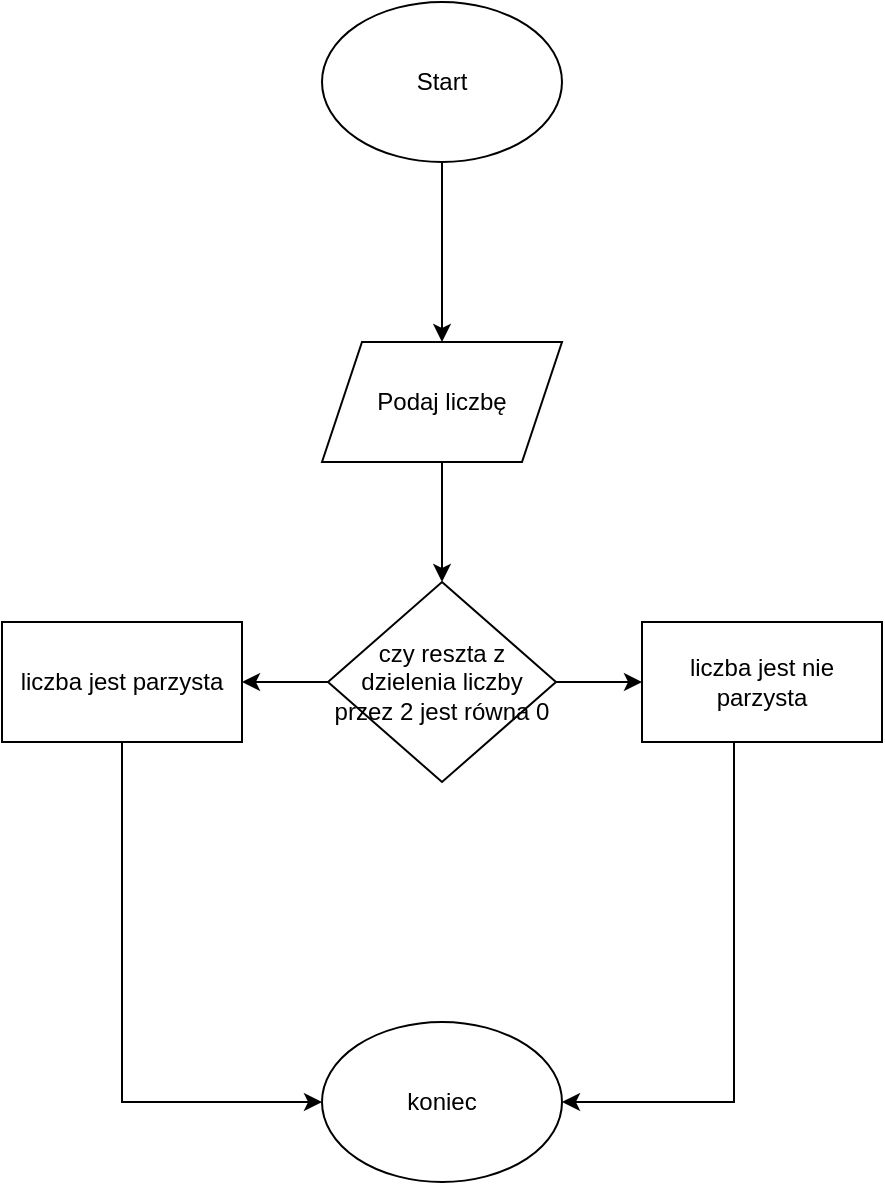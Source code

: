 <mxfile version="21.0.6" type="github">
  <diagram id="C5RBs43oDa-KdzZeNtuy" name="Page-1">
    <mxGraphModel dx="1434" dy="782" grid="1" gridSize="10" guides="1" tooltips="1" connect="1" arrows="1" fold="1" page="1" pageScale="1" pageWidth="827" pageHeight="1169" math="0" shadow="0">
      <root>
        <mxCell id="WIyWlLk6GJQsqaUBKTNV-0" />
        <mxCell id="WIyWlLk6GJQsqaUBKTNV-1" parent="WIyWlLk6GJQsqaUBKTNV-0" />
        <mxCell id="p8365Sr6VMerfykxNO7m-2" value="" style="edgeStyle=orthogonalEdgeStyle;rounded=0;orthogonalLoop=1;jettySize=auto;html=1;" edge="1" parent="WIyWlLk6GJQsqaUBKTNV-1" source="p8365Sr6VMerfykxNO7m-0" target="p8365Sr6VMerfykxNO7m-1">
          <mxGeometry relative="1" as="geometry" />
        </mxCell>
        <mxCell id="p8365Sr6VMerfykxNO7m-0" value="Start" style="ellipse;whiteSpace=wrap;html=1;" vertex="1" parent="WIyWlLk6GJQsqaUBKTNV-1">
          <mxGeometry x="354" y="20" width="120" height="80" as="geometry" />
        </mxCell>
        <mxCell id="p8365Sr6VMerfykxNO7m-4" value="" style="edgeStyle=orthogonalEdgeStyle;rounded=0;orthogonalLoop=1;jettySize=auto;html=1;" edge="1" parent="WIyWlLk6GJQsqaUBKTNV-1" source="p8365Sr6VMerfykxNO7m-1" target="p8365Sr6VMerfykxNO7m-3">
          <mxGeometry relative="1" as="geometry" />
        </mxCell>
        <mxCell id="p8365Sr6VMerfykxNO7m-1" value="Podaj liczbę" style="shape=parallelogram;perimeter=parallelogramPerimeter;whiteSpace=wrap;html=1;fixedSize=1;" vertex="1" parent="WIyWlLk6GJQsqaUBKTNV-1">
          <mxGeometry x="354" y="190" width="120" height="60" as="geometry" />
        </mxCell>
        <mxCell id="p8365Sr6VMerfykxNO7m-6" value="" style="edgeStyle=orthogonalEdgeStyle;rounded=0;orthogonalLoop=1;jettySize=auto;html=1;" edge="1" parent="WIyWlLk6GJQsqaUBKTNV-1" source="p8365Sr6VMerfykxNO7m-3" target="p8365Sr6VMerfykxNO7m-5">
          <mxGeometry relative="1" as="geometry" />
        </mxCell>
        <mxCell id="p8365Sr6VMerfykxNO7m-12" value="" style="edgeStyle=orthogonalEdgeStyle;rounded=0;orthogonalLoop=1;jettySize=auto;html=1;" edge="1" parent="WIyWlLk6GJQsqaUBKTNV-1" source="p8365Sr6VMerfykxNO7m-3" target="p8365Sr6VMerfykxNO7m-11">
          <mxGeometry relative="1" as="geometry" />
        </mxCell>
        <mxCell id="p8365Sr6VMerfykxNO7m-3" value="czy reszta z dzielenia liczby przez 2 jest równa 0" style="rhombus;whiteSpace=wrap;html=1;" vertex="1" parent="WIyWlLk6GJQsqaUBKTNV-1">
          <mxGeometry x="357" y="310" width="114" height="100" as="geometry" />
        </mxCell>
        <mxCell id="p8365Sr6VMerfykxNO7m-10" style="edgeStyle=orthogonalEdgeStyle;rounded=0;orthogonalLoop=1;jettySize=auto;html=1;" edge="1" parent="WIyWlLk6GJQsqaUBKTNV-1" source="p8365Sr6VMerfykxNO7m-5" target="p8365Sr6VMerfykxNO7m-9">
          <mxGeometry relative="1" as="geometry">
            <Array as="points">
              <mxPoint x="254" y="570" />
            </Array>
          </mxGeometry>
        </mxCell>
        <mxCell id="p8365Sr6VMerfykxNO7m-5" value="liczba jest parzysta" style="rounded=1;whiteSpace=wrap;html=1;arcSize=0;" vertex="1" parent="WIyWlLk6GJQsqaUBKTNV-1">
          <mxGeometry x="194" y="330" width="120" height="60" as="geometry" />
        </mxCell>
        <mxCell id="p8365Sr6VMerfykxNO7m-9" value="koniec" style="ellipse;whiteSpace=wrap;html=1;" vertex="1" parent="WIyWlLk6GJQsqaUBKTNV-1">
          <mxGeometry x="354" y="530" width="120" height="80" as="geometry" />
        </mxCell>
        <mxCell id="p8365Sr6VMerfykxNO7m-13" style="edgeStyle=orthogonalEdgeStyle;rounded=0;orthogonalLoop=1;jettySize=auto;html=1;" edge="1" parent="WIyWlLk6GJQsqaUBKTNV-1" source="p8365Sr6VMerfykxNO7m-11" target="p8365Sr6VMerfykxNO7m-9">
          <mxGeometry relative="1" as="geometry">
            <Array as="points">
              <mxPoint x="560" y="570" />
            </Array>
          </mxGeometry>
        </mxCell>
        <mxCell id="p8365Sr6VMerfykxNO7m-11" value="liczba jest nie parzysta" style="whiteSpace=wrap;html=1;" vertex="1" parent="WIyWlLk6GJQsqaUBKTNV-1">
          <mxGeometry x="514" y="330" width="120" height="60" as="geometry" />
        </mxCell>
      </root>
    </mxGraphModel>
  </diagram>
</mxfile>

